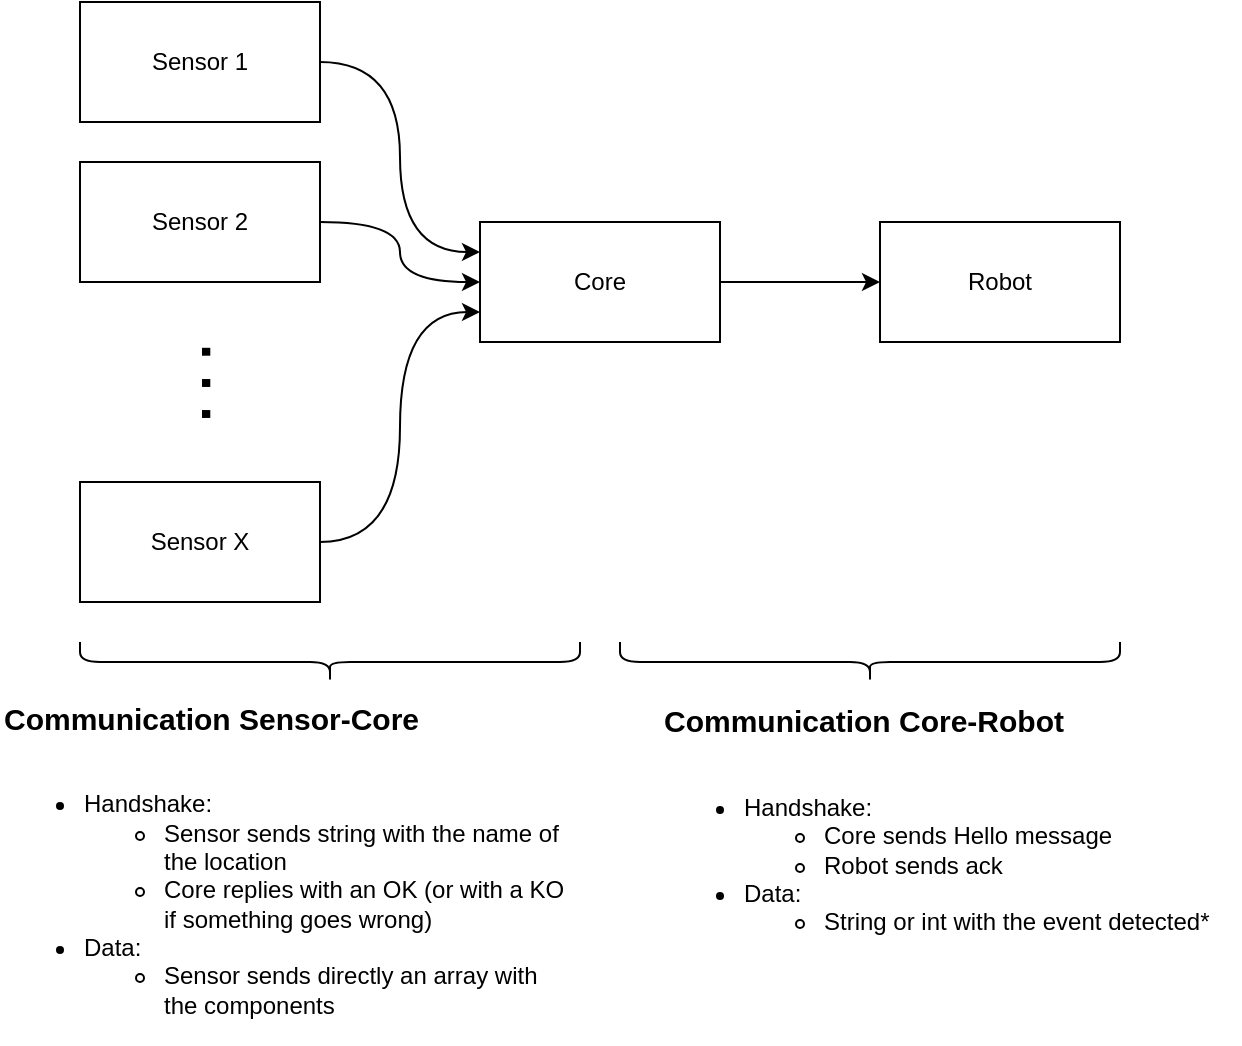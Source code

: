<mxfile version="12.3.2" type="device" pages="1"><diagram id="rUtTfQy4ZNPrQ2e3jP6E" name="Page-1"><mxGraphModel dx="946" dy="680" grid="1" gridSize="10" guides="1" tooltips="1" connect="1" arrows="1" fold="1" page="1" pageScale="1" pageWidth="4681" pageHeight="3300" math="0" shadow="0"><root><mxCell id="0"/><mxCell id="1" parent="0"/><mxCell id="EXJwk-Y3DaRhlgbgP7Yf-8" style="edgeStyle=orthogonalEdgeStyle;rounded=0;orthogonalLoop=1;jettySize=auto;html=1;exitX=1;exitY=0.5;exitDx=0;exitDy=0;entryX=0;entryY=0.25;entryDx=0;entryDy=0;fontSize=28;curved=1;" parent="1" source="EXJwk-Y3DaRhlgbgP7Yf-1" target="EXJwk-Y3DaRhlgbgP7Yf-7" edge="1"><mxGeometry relative="1" as="geometry"/></mxCell><mxCell id="EXJwk-Y3DaRhlgbgP7Yf-1" value="Sensor 1" style="rounded=0;whiteSpace=wrap;html=1;" parent="1" vertex="1"><mxGeometry x="200" y="160" width="120" height="60" as="geometry"/></mxCell><mxCell id="EXJwk-Y3DaRhlgbgP7Yf-9" style="edgeStyle=orthogonalEdgeStyle;curved=1;rounded=0;orthogonalLoop=1;jettySize=auto;html=1;exitX=1;exitY=0.5;exitDx=0;exitDy=0;entryX=0;entryY=0.5;entryDx=0;entryDy=0;fontSize=28;" parent="1" source="EXJwk-Y3DaRhlgbgP7Yf-2" target="EXJwk-Y3DaRhlgbgP7Yf-7" edge="1"><mxGeometry relative="1" as="geometry"/></mxCell><mxCell id="EXJwk-Y3DaRhlgbgP7Yf-2" value="Sensor 2" style="rounded=0;whiteSpace=wrap;html=1;" parent="1" vertex="1"><mxGeometry x="200" y="240" width="120" height="60" as="geometry"/></mxCell><mxCell id="EXJwk-Y3DaRhlgbgP7Yf-10" style="edgeStyle=orthogonalEdgeStyle;curved=1;rounded=0;orthogonalLoop=1;jettySize=auto;html=1;exitX=1;exitY=0.5;exitDx=0;exitDy=0;entryX=0;entryY=0.75;entryDx=0;entryDy=0;fontSize=28;" parent="1" source="EXJwk-Y3DaRhlgbgP7Yf-3" target="EXJwk-Y3DaRhlgbgP7Yf-7" edge="1"><mxGeometry relative="1" as="geometry"/></mxCell><mxCell id="EXJwk-Y3DaRhlgbgP7Yf-3" value="Sensor X" style="rounded=0;whiteSpace=wrap;html=1;" parent="1" vertex="1"><mxGeometry x="200" y="400" width="120" height="60" as="geometry"/></mxCell><mxCell id="EXJwk-Y3DaRhlgbgP7Yf-4" value=". . ." style="text;html=1;align=center;verticalAlign=middle;resizable=0;points=[];;autosize=1;rotation=90;fontSize=28;fontStyle=1" parent="1" vertex="1"><mxGeometry x="246" y="330" width="50" height="40" as="geometry"/></mxCell><mxCell id="EXJwk-Y3DaRhlgbgP7Yf-12" style="edgeStyle=orthogonalEdgeStyle;curved=1;rounded=0;orthogonalLoop=1;jettySize=auto;html=1;exitX=1;exitY=0.5;exitDx=0;exitDy=0;entryX=0;entryY=0.5;entryDx=0;entryDy=0;fontSize=28;" parent="1" source="EXJwk-Y3DaRhlgbgP7Yf-7" target="EXJwk-Y3DaRhlgbgP7Yf-11" edge="1"><mxGeometry relative="1" as="geometry"/></mxCell><mxCell id="EXJwk-Y3DaRhlgbgP7Yf-7" value="Core" style="rounded=0;whiteSpace=wrap;html=1;" parent="1" vertex="1"><mxGeometry x="400" y="270" width="120" height="60" as="geometry"/></mxCell><mxCell id="EXJwk-Y3DaRhlgbgP7Yf-11" value="Robot" style="rounded=0;whiteSpace=wrap;html=1;" parent="1" vertex="1"><mxGeometry x="600" y="270" width="120" height="60" as="geometry"/></mxCell><mxCell id="EXJwk-Y3DaRhlgbgP7Yf-14" value="&lt;font&gt;&lt;b&gt;&lt;font style=&quot;font-size: 15px&quot;&gt;Communication Sensor-Core&lt;/font&gt;&lt;/b&gt;&lt;br&gt;&lt;br&gt;&lt;ul&gt;&lt;li&gt;&lt;font&gt;Handshake:&amp;nbsp;&lt;/font&gt;&lt;/li&gt;&lt;ul&gt;&lt;li&gt;&lt;font&gt;Sensor sends string with the name of&lt;br&gt;the location&lt;/font&gt;&lt;/li&gt;&lt;li&gt;&lt;font&gt;Core replies with an OK (or with a KO&lt;br&gt;if something goes wrong)&lt;/font&gt;&lt;/li&gt;&lt;/ul&gt;&lt;li&gt;&lt;font&gt;Data:&lt;/font&gt;&lt;/li&gt;&lt;ul&gt;&lt;li&gt;&lt;font&gt;Sensor sends directly an array with&lt;br&gt;the components&lt;/font&gt;&lt;/li&gt;&lt;/ul&gt;&lt;/ul&gt;&lt;/font&gt;" style="text;html=1;align=left;verticalAlign=middle;resizable=0;points=[];;autosize=1;fontSize=12;" parent="1" vertex="1"><mxGeometry x="160" y="510" width="300" height="170" as="geometry"/></mxCell><mxCell id="EXJwk-Y3DaRhlgbgP7Yf-18" value="&lt;font&gt;&lt;b&gt;&lt;font style=&quot;font-size: 15px&quot;&gt;Communication Core-Robot&lt;/font&gt;&lt;/b&gt;&lt;br&gt;&lt;br&gt;&lt;ul&gt;&lt;li&gt;&lt;font&gt;Handshake:&amp;nbsp;&lt;/font&gt;&lt;/li&gt;&lt;ul&gt;&lt;li&gt;&lt;span&gt;Core sends Hello message&lt;/span&gt;&lt;/li&gt;&lt;li&gt;&lt;span&gt;Robot sends ack&lt;/span&gt;&lt;/li&gt;&lt;/ul&gt;&lt;li&gt;&lt;span&gt;Data:&lt;/span&gt;&lt;br&gt;&lt;/li&gt;&lt;ul&gt;&lt;li&gt;String or int with the event detected*&lt;/li&gt;&lt;/ul&gt;&lt;/ul&gt;&lt;/font&gt;" style="text;html=1;align=left;verticalAlign=middle;resizable=0;points=[];;autosize=1;fontSize=12;" parent="1" vertex="1"><mxGeometry x="490" y="510" width="290" height="130" as="geometry"/></mxCell><mxCell id="EXJwk-Y3DaRhlgbgP7Yf-19" value="" style="shape=curlyBracket;whiteSpace=wrap;html=1;rounded=1;fontSize=12;rotation=-90;" parent="1" vertex="1"><mxGeometry x="315" y="365" width="20" height="250" as="geometry"/></mxCell><mxCell id="EXJwk-Y3DaRhlgbgP7Yf-20" value="" style="shape=curlyBracket;whiteSpace=wrap;html=1;rounded=1;fontSize=12;rotation=-90;" parent="1" vertex="1"><mxGeometry x="585" y="365" width="20" height="250" as="geometry"/></mxCell></root></mxGraphModel></diagram></mxfile>